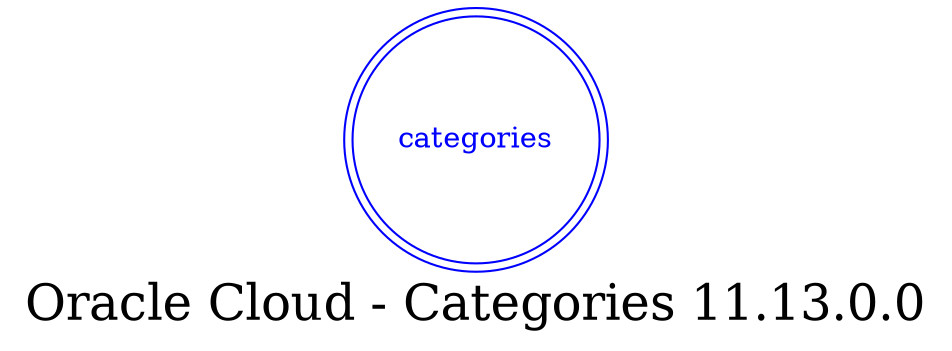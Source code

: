 digraph LexiconGraph {
graph[label="Oracle Cloud - Categories 11.13.0.0", fontsize=24]
splines=true
"categories" [color=blue, fontcolor=blue, shape=doublecircle]
}
